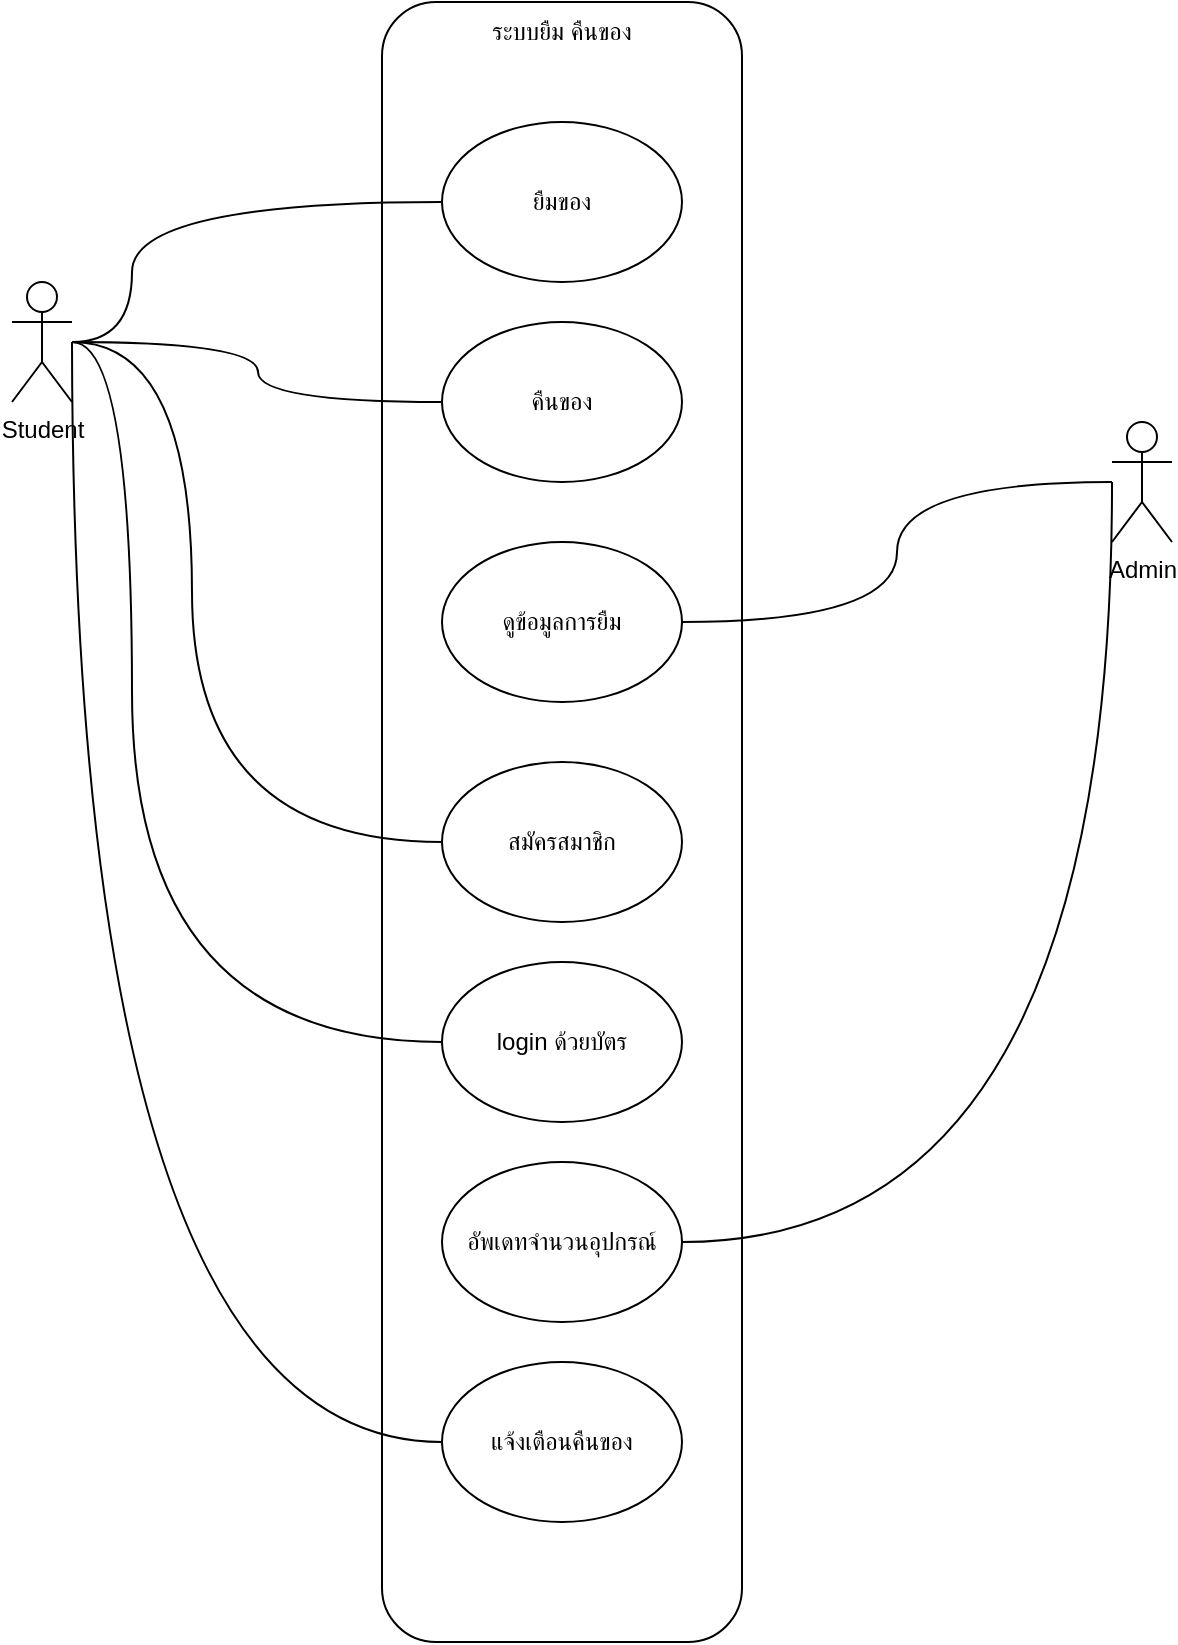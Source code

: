 <mxfile version="20.8.22" type="github" pages="5">
  <diagram id="3VWrhjBb-zltgbo5dNTR" name="Use case">
    <mxGraphModel dx="1004" dy="573" grid="1" gridSize="10" guides="1" tooltips="1" connect="1" arrows="1" fold="1" page="1" pageScale="1" pageWidth="850" pageHeight="1100" math="0" shadow="0">
      <root>
        <mxCell id="0" />
        <mxCell id="1" parent="0" />
        <mxCell id="y4N2cc2ynRdOrsL_dpse-1" value="Student" style="shape=umlActor;verticalLabelPosition=bottom;verticalAlign=top;html=1;outlineConnect=0;" parent="1" vertex="1">
          <mxGeometry x="60" y="220" width="30" height="60" as="geometry" />
        </mxCell>
        <mxCell id="y4N2cc2ynRdOrsL_dpse-5" value="Admin" style="shape=umlActor;verticalLabelPosition=bottom;verticalAlign=top;html=1;outlineConnect=0;" parent="1" vertex="1">
          <mxGeometry x="610" y="290" width="30" height="60" as="geometry" />
        </mxCell>
        <mxCell id="y4N2cc2ynRdOrsL_dpse-6" value="" style="rounded=1;whiteSpace=wrap;html=1;" parent="1" vertex="1">
          <mxGeometry x="245" y="80" width="180" height="820" as="geometry" />
        </mxCell>
        <mxCell id="y4N2cc2ynRdOrsL_dpse-7" value="ระบบยืม คืนของ" style="text;html=1;strokeColor=none;fillColor=none;align=center;verticalAlign=middle;whiteSpace=wrap;rounded=0;" parent="1" vertex="1">
          <mxGeometry x="290" y="80" width="90" height="30" as="geometry" />
        </mxCell>
        <mxCell id="y4N2cc2ynRdOrsL_dpse-8" value="ยืมของ" style="ellipse;whiteSpace=wrap;html=1;" parent="1" vertex="1">
          <mxGeometry x="275" y="140" width="120" height="80" as="geometry" />
        </mxCell>
        <mxCell id="y4N2cc2ynRdOrsL_dpse-22" style="edgeStyle=orthogonalEdgeStyle;curved=1;rounded=0;orthogonalLoop=1;jettySize=auto;html=1;exitX=1;exitY=0.5;exitDx=0;exitDy=0;endArrow=none;endFill=0;" parent="1" source="y4N2cc2ynRdOrsL_dpse-9" target="y4N2cc2ynRdOrsL_dpse-5" edge="1">
          <mxGeometry relative="1" as="geometry" />
        </mxCell>
        <mxCell id="y4N2cc2ynRdOrsL_dpse-9" value="ดูข้อมูลการยืม" style="ellipse;whiteSpace=wrap;html=1;" parent="1" vertex="1">
          <mxGeometry x="275" y="350" width="120" height="80" as="geometry" />
        </mxCell>
        <mxCell id="y4N2cc2ynRdOrsL_dpse-18" style="edgeStyle=orthogonalEdgeStyle;curved=1;rounded=0;orthogonalLoop=1;jettySize=auto;html=1;exitX=0;exitY=0.5;exitDx=0;exitDy=0;endArrow=none;endFill=0;" parent="1" source="y4N2cc2ynRdOrsL_dpse-10" target="y4N2cc2ynRdOrsL_dpse-1" edge="1">
          <mxGeometry relative="1" as="geometry">
            <Array as="points">
              <mxPoint x="183" y="280" />
              <mxPoint x="183" y="250" />
            </Array>
          </mxGeometry>
        </mxCell>
        <mxCell id="y4N2cc2ynRdOrsL_dpse-10" value="คืนของ" style="ellipse;whiteSpace=wrap;html=1;" parent="1" vertex="1">
          <mxGeometry x="275" y="240" width="120" height="80" as="geometry" />
        </mxCell>
        <mxCell id="y4N2cc2ynRdOrsL_dpse-19" style="edgeStyle=orthogonalEdgeStyle;curved=1;rounded=0;orthogonalLoop=1;jettySize=auto;html=1;exitX=0;exitY=0.5;exitDx=0;exitDy=0;endArrow=none;endFill=0;" parent="1" source="y4N2cc2ynRdOrsL_dpse-11" edge="1">
          <mxGeometry relative="1" as="geometry">
            <mxPoint x="90" y="250" as="targetPoint" />
            <Array as="points">
              <mxPoint x="150" y="500" />
              <mxPoint x="150" y="250" />
            </Array>
          </mxGeometry>
        </mxCell>
        <mxCell id="y4N2cc2ynRdOrsL_dpse-11" value="สมัครสมาชิก" style="ellipse;whiteSpace=wrap;html=1;" parent="1" vertex="1">
          <mxGeometry x="275" y="460" width="120" height="80" as="geometry" />
        </mxCell>
        <mxCell id="y4N2cc2ynRdOrsL_dpse-20" style="edgeStyle=orthogonalEdgeStyle;curved=1;rounded=0;orthogonalLoop=1;jettySize=auto;html=1;exitX=0;exitY=0.5;exitDx=0;exitDy=0;endArrow=none;endFill=0;" parent="1" source="y4N2cc2ynRdOrsL_dpse-12" edge="1">
          <mxGeometry relative="1" as="geometry">
            <mxPoint x="90" y="250" as="targetPoint" />
            <Array as="points">
              <mxPoint x="120" y="600" />
              <mxPoint x="120" y="250" />
            </Array>
          </mxGeometry>
        </mxCell>
        <mxCell id="y4N2cc2ynRdOrsL_dpse-12" value="login ด้วยบัตร" style="ellipse;whiteSpace=wrap;html=1;" parent="1" vertex="1">
          <mxGeometry x="275" y="560" width="120" height="80" as="geometry" />
        </mxCell>
        <mxCell id="y4N2cc2ynRdOrsL_dpse-17" style="edgeStyle=orthogonalEdgeStyle;rounded=0;orthogonalLoop=1;jettySize=auto;html=1;curved=1;entryX=0;entryY=0.5;entryDx=0;entryDy=0;endArrow=none;endFill=0;" parent="1" source="y4N2cc2ynRdOrsL_dpse-1" target="y4N2cc2ynRdOrsL_dpse-8" edge="1">
          <mxGeometry relative="1" as="geometry">
            <mxPoint x="140" y="140" as="targetPoint" />
            <Array as="points">
              <mxPoint x="120" y="250" />
              <mxPoint x="120" y="180" />
            </Array>
          </mxGeometry>
        </mxCell>
        <mxCell id="y4N2cc2ynRdOrsL_dpse-24" style="edgeStyle=orthogonalEdgeStyle;curved=1;rounded=0;orthogonalLoop=1;jettySize=auto;html=1;exitX=1;exitY=0.5;exitDx=0;exitDy=0;endArrow=none;endFill=0;" parent="1" source="y4N2cc2ynRdOrsL_dpse-23" edge="1">
          <mxGeometry relative="1" as="geometry">
            <mxPoint x="610" y="320" as="targetPoint" />
          </mxGeometry>
        </mxCell>
        <mxCell id="y4N2cc2ynRdOrsL_dpse-23" value="อัพเดทจำนวนอุปกรณ์" style="ellipse;whiteSpace=wrap;html=1;" parent="1" vertex="1">
          <mxGeometry x="275" y="660" width="120" height="80" as="geometry" />
        </mxCell>
        <mxCell id="gc3N991Mp5eu1_evCTUe-2" style="rounded=0;orthogonalLoop=1;jettySize=auto;html=1;exitX=0;exitY=0.5;exitDx=0;exitDy=0;endArrow=none;endFill=0;startArrow=none;startFill=0;edgeStyle=orthogonalEdgeStyle;curved=1;" parent="1" source="gc3N991Mp5eu1_evCTUe-1" edge="1">
          <mxGeometry relative="1" as="geometry">
            <mxPoint x="90" y="250" as="targetPoint" />
          </mxGeometry>
        </mxCell>
        <mxCell id="gc3N991Mp5eu1_evCTUe-1" value="แจ้งเตือนคืนของ" style="ellipse;whiteSpace=wrap;html=1;" parent="1" vertex="1">
          <mxGeometry x="275" y="760" width="120" height="80" as="geometry" />
        </mxCell>
      </root>
    </mxGraphModel>
  </diagram>
  <diagram id="u4rTvfeDlOmpdTKJ3xF_" name="Class">
    <mxGraphModel dx="1105" dy="607" grid="1" gridSize="10" guides="1" tooltips="1" connect="1" arrows="1" fold="1" page="1" pageScale="1" pageWidth="850" pageHeight="1100" math="0" shadow="0">
      <root>
        <mxCell id="0" />
        <mxCell id="1" parent="0" />
        <mxCell id="IpOdExnLuLsjWHMrrgm5-1" value="LINE" style="swimlane;fontStyle=2;align=center;verticalAlign=top;childLayout=stackLayout;horizontal=1;startSize=26;horizontalStack=0;resizeParent=1;resizeLast=0;collapsible=1;marginBottom=0;rounded=0;shadow=0;strokeWidth=1;" parent="1" vertex="1">
          <mxGeometry x="40" y="30" width="170" height="190" as="geometry">
            <mxRectangle x="220" y="120" width="160" height="26" as="alternateBounds" />
          </mxGeometry>
        </mxCell>
        <mxCell id="IpOdExnLuLsjWHMrrgm5-3" value="ไลน์ไอดี : string" style="text;align=left;verticalAlign=top;spacingLeft=4;spacingRight=4;overflow=hidden;rotatable=0;points=[[0,0.5],[1,0.5]];portConstraint=eastwest;rounded=0;shadow=0;html=0;" parent="IpOdExnLuLsjWHMrrgm5-1" vertex="1">
          <mxGeometry y="26" width="170" height="26" as="geometry" />
        </mxCell>
        <mxCell id="IpOdExnLuLsjWHMrrgm5-2" value="ชื่อ-นามสกุล : string" style="text;align=left;verticalAlign=top;spacingLeft=4;spacingRight=4;overflow=hidden;rotatable=0;points=[[0,0.5],[1,0.5]];portConstraint=eastwest;" parent="IpOdExnLuLsjWHMrrgm5-1" vertex="1">
          <mxGeometry y="52" width="170" height="26" as="geometry" />
        </mxCell>
        <mxCell id="IpOdExnLuLsjWHMrrgm5-4" value="รหัสประจำตัวนักศึกษา : int" style="text;align=left;verticalAlign=top;spacingLeft=4;spacingRight=4;overflow=hidden;rotatable=0;points=[[0,0.5],[1,0.5]];portConstraint=eastwest;rounded=0;shadow=0;html=0;" parent="IpOdExnLuLsjWHMrrgm5-1" vertex="1">
          <mxGeometry y="78" width="170" height="26" as="geometry" />
        </mxCell>
        <mxCell id="FzFbDi6EWaJ1E4zKf64Q-23" value="สถานะการยืม-คืน : string" style="text;align=left;verticalAlign=top;spacingLeft=4;spacingRight=4;overflow=hidden;rotatable=0;points=[[0,0.5],[1,0.5]];portConstraint=eastwest;rounded=0;shadow=0;html=0;" parent="IpOdExnLuLsjWHMrrgm5-1" vertex="1">
          <mxGeometry y="104" width="170" height="26" as="geometry" />
        </mxCell>
        <mxCell id="IpOdExnLuLsjWHMrrgm5-5" value="" style="line;html=1;strokeWidth=1;align=left;verticalAlign=middle;spacingTop=-1;spacingLeft=3;spacingRight=3;rotatable=0;labelPosition=right;points=[];portConstraint=eastwest;" parent="IpOdExnLuLsjWHMrrgm5-1" vertex="1">
          <mxGeometry y="130" width="170" height="8" as="geometry" />
        </mxCell>
        <mxCell id="IpOdExnLuLsjWHMrrgm5-6" value="ระบบยืม-คืนอุปกรณ์ใน Shop" style="text;align=left;verticalAlign=top;spacingLeft=4;spacingRight=4;overflow=hidden;rotatable=0;points=[[0,0.5],[1,0.5]];portConstraint=eastwest;" parent="IpOdExnLuLsjWHMrrgm5-1" vertex="1">
          <mxGeometry y="138" width="170" height="26" as="geometry" />
        </mxCell>
        <mxCell id="FzFbDi6EWaJ1E4zKf64Q-29" value="ส่งข้อความเตือนการคืนผ่านระบบ" style="text;align=left;verticalAlign=top;spacingLeft=4;spacingRight=4;overflow=hidden;rotatable=0;points=[[0,0.5],[1,0.5]];portConstraint=eastwest;" parent="IpOdExnLuLsjWHMrrgm5-1" vertex="1">
          <mxGeometry y="164" width="170" height="26" as="geometry" />
        </mxCell>
        <mxCell id="IksQ-MjxEHPFQu97Wr9I-13" style="edgeStyle=orthogonalEdgeStyle;rounded=0;orthogonalLoop=1;jettySize=auto;html=1;entryX=0.5;entryY=0;entryDx=0;entryDy=0;" edge="1" parent="1" source="IpOdExnLuLsjWHMrrgm5-7" target="IksQ-MjxEHPFQu97Wr9I-5">
          <mxGeometry relative="1" as="geometry" />
        </mxCell>
        <mxCell id="IpOdExnLuLsjWHMrrgm5-7" value="นักศึกษา" style="swimlane;fontStyle=0;align=center;verticalAlign=top;childLayout=stackLayout;horizontal=1;startSize=26;horizontalStack=0;resizeParent=1;resizeLast=0;collapsible=1;marginBottom=0;rounded=0;shadow=0;strokeWidth=1;" parent="1" vertex="1">
          <mxGeometry x="310" y="42" width="160" height="164" as="geometry">
            <mxRectangle x="130" y="380" width="160" height="26" as="alternateBounds" />
          </mxGeometry>
        </mxCell>
        <mxCell id="IpOdExnLuLsjWHMrrgm5-8" value="รหัสนักศึกษา : int" style="text;align=left;verticalAlign=top;spacingLeft=4;spacingRight=4;overflow=hidden;rotatable=0;points=[[0,0.5],[1,0.5]];portConstraint=eastwest;" parent="IpOdExnLuLsjWHMrrgm5-7" vertex="1">
          <mxGeometry y="26" width="160" height="26" as="geometry" />
        </mxCell>
        <mxCell id="FzFbDi6EWaJ1E4zKf64Q-24" value="ชื่อ-นามสกุล : string" style="text;align=left;verticalAlign=top;spacingLeft=4;spacingRight=4;overflow=hidden;rotatable=0;points=[[0,0.5],[1,0.5]];portConstraint=eastwest;" parent="IpOdExnLuLsjWHMrrgm5-7" vertex="1">
          <mxGeometry y="52" width="160" height="26" as="geometry" />
        </mxCell>
        <mxCell id="IpOdExnLuLsjWHMrrgm5-9" value="ข้อมูลการติดต่อ : string" style="text;align=left;verticalAlign=top;spacingLeft=4;spacingRight=4;overflow=hidden;rotatable=0;points=[[0,0.5],[1,0.5]];portConstraint=eastwest;rounded=0;shadow=0;html=0;" parent="IpOdExnLuLsjWHMrrgm5-7" vertex="1">
          <mxGeometry y="78" width="160" height="26" as="geometry" />
        </mxCell>
        <mxCell id="IpOdExnLuLsjWHMrrgm5-10" value="" style="line;html=1;strokeWidth=1;align=left;verticalAlign=middle;spacingTop=-1;spacingLeft=3;spacingRight=3;rotatable=0;labelPosition=right;points=[];portConstraint=eastwest;" parent="IpOdExnLuLsjWHMrrgm5-7" vertex="1">
          <mxGeometry y="104" width="160" height="8" as="geometry" />
        </mxCell>
        <mxCell id="IpOdExnLuLsjWHMrrgm5-11" value="ให้สิทธิ์" style="text;align=left;verticalAlign=top;spacingLeft=4;spacingRight=4;overflow=hidden;rotatable=0;points=[[0,0.5],[1,0.5]];portConstraint=eastwest;fontStyle=4" parent="IpOdExnLuLsjWHMrrgm5-7" vertex="1">
          <mxGeometry y="112" width="160" height="26" as="geometry" />
        </mxCell>
        <mxCell id="IpOdExnLuLsjWHMrrgm5-12" value="ยืม - คืน อุปกรณ์ในสโตร์" style="text;align=left;verticalAlign=top;spacingLeft=4;spacingRight=4;overflow=hidden;rotatable=0;points=[[0,0.5],[1,0.5]];portConstraint=eastwest;" parent="IpOdExnLuLsjWHMrrgm5-7" vertex="1">
          <mxGeometry y="138" width="160" height="26" as="geometry" />
        </mxCell>
        <mxCell id="IksQ-MjxEHPFQu97Wr9I-21" style="edgeStyle=orthogonalEdgeStyle;rounded=0;orthogonalLoop=1;jettySize=auto;html=1;entryX=0.506;entryY=0.977;entryDx=0;entryDy=0;entryPerimeter=0;startArrow=none;startFill=0;endArrow=classic;endFill=1;" edge="1" parent="1" source="IpOdExnLuLsjWHMrrgm5-14" target="FzFbDi6EWaJ1E4zKf64Q-37">
          <mxGeometry relative="1" as="geometry" />
        </mxCell>
        <mxCell id="IpOdExnLuLsjWHMrrgm5-14" value="เจ้าหน้าที่" style="swimlane;fontStyle=0;align=center;verticalAlign=top;childLayout=stackLayout;horizontal=1;startSize=26;horizontalStack=0;resizeParent=1;resizeLast=0;collapsible=1;marginBottom=0;rounded=0;shadow=0;strokeWidth=1;" parent="1" vertex="1">
          <mxGeometry x="820" y="482" width="170" height="140" as="geometry">
            <mxRectangle x="340" y="380" width="170" height="26" as="alternateBounds" />
          </mxGeometry>
        </mxCell>
        <mxCell id="IpOdExnLuLsjWHMrrgm5-15" value="Admin User : string" style="text;align=left;verticalAlign=top;spacingLeft=4;spacingRight=4;overflow=hidden;rotatable=0;points=[[0,0.5],[1,0.5]];portConstraint=eastwest;" parent="IpOdExnLuLsjWHMrrgm5-14" vertex="1">
          <mxGeometry y="26" width="170" height="26" as="geometry" />
        </mxCell>
        <mxCell id="FzFbDi6EWaJ1E4zKf64Q-27" value="Admin Password : string" style="text;align=left;verticalAlign=top;spacingLeft=4;spacingRight=4;overflow=hidden;rotatable=0;points=[[0,0.5],[1,0.5]];portConstraint=eastwest;" parent="IpOdExnLuLsjWHMrrgm5-14" vertex="1">
          <mxGeometry y="52" width="170" height="26" as="geometry" />
        </mxCell>
        <mxCell id="IpOdExnLuLsjWHMrrgm5-16" value="" style="line;html=1;strokeWidth=1;align=left;verticalAlign=middle;spacingTop=-1;spacingLeft=3;spacingRight=3;rotatable=0;labelPosition=right;points=[];portConstraint=eastwest;" parent="IpOdExnLuLsjWHMrrgm5-14" vertex="1">
          <mxGeometry y="78" width="170" height="8" as="geometry" />
        </mxCell>
        <mxCell id="FzFbDi6EWaJ1E4zKf64Q-28" value="ตรวจสอบการยืม-คืน" style="text;align=left;verticalAlign=top;spacingLeft=4;spacingRight=4;overflow=hidden;rotatable=0;points=[[0,0.5],[1,0.5]];portConstraint=eastwest;" parent="IpOdExnLuLsjWHMrrgm5-14" vertex="1">
          <mxGeometry y="86" width="170" height="26" as="geometry" />
        </mxCell>
        <mxCell id="FzFbDi6EWaJ1E4zKf64Q-26" value="Update จำนวนอุปกรณ์ในสโตร์" style="text;align=left;verticalAlign=top;spacingLeft=4;spacingRight=4;overflow=hidden;rotatable=0;points=[[0,0.5],[1,0.5]];portConstraint=eastwest;" parent="IpOdExnLuLsjWHMrrgm5-14" vertex="1">
          <mxGeometry y="112" width="170" height="26" as="geometry" />
        </mxCell>
        <mxCell id="IksQ-MjxEHPFQu97Wr9I-17" style="edgeStyle=orthogonalEdgeStyle;rounded=0;orthogonalLoop=1;jettySize=auto;html=1;startArrow=classic;startFill=1;endArrow=none;endFill=0;entryX=1;entryY=0.5;entryDx=0;entryDy=0;" edge="1" parent="1" source="IpOdExnLuLsjWHMrrgm5-18" target="FzFbDi6EWaJ1E4zKf64Q-32">
          <mxGeometry relative="1" as="geometry">
            <mxPoint x="760" y="162" as="targetPoint" />
            <Array as="points">
              <mxPoint x="770" y="312" />
              <mxPoint x="770" y="133" />
            </Array>
          </mxGeometry>
        </mxCell>
        <mxCell id="IpOdExnLuLsjWHMrrgm5-18" value="สโตร์อุปกรณ์" style="swimlane;fontStyle=0;align=center;verticalAlign=top;childLayout=stackLayout;horizontal=1;startSize=26;horizontalStack=0;resizeParent=1;resizeLast=0;collapsible=1;marginBottom=0;rounded=0;shadow=0;strokeWidth=1;" parent="1" vertex="1">
          <mxGeometry x="820" y="242" width="170" height="164" as="geometry">
            <mxRectangle x="550" y="140" width="160" height="26" as="alternateBounds" />
          </mxGeometry>
        </mxCell>
        <mxCell id="IpOdExnLuLsjWHMrrgm5-19" value="รหัสอุปกรณ์ : int" style="text;align=left;verticalAlign=top;spacingLeft=4;spacingRight=4;overflow=hidden;rotatable=0;points=[[0,0.5],[1,0.5]];portConstraint=eastwest;" parent="IpOdExnLuLsjWHMrrgm5-18" vertex="1">
          <mxGeometry y="26" width="170" height="26" as="geometry" />
        </mxCell>
        <mxCell id="FzFbDi6EWaJ1E4zKf64Q-38" value="รายละเอียดอุปกรณ์ : string" style="text;align=left;verticalAlign=top;spacingLeft=4;spacingRight=4;overflow=hidden;rotatable=0;points=[[0,0.5],[1,0.5]];portConstraint=eastwest;" parent="IpOdExnLuLsjWHMrrgm5-18" vertex="1">
          <mxGeometry y="52" width="170" height="26" as="geometry" />
        </mxCell>
        <mxCell id="IpOdExnLuLsjWHMrrgm5-20" value="จำนวนอุปกรณ์ : int" style="text;align=left;verticalAlign=top;spacingLeft=4;spacingRight=4;overflow=hidden;rotatable=0;points=[[0,0.5],[1,0.5]];portConstraint=eastwest;rounded=0;shadow=0;html=0;" parent="IpOdExnLuLsjWHMrrgm5-18" vertex="1">
          <mxGeometry y="78" width="170" height="26" as="geometry" />
        </mxCell>
        <mxCell id="FzFbDi6EWaJ1E4zKf64Q-39" value="วัน เวลาที่ยืม-คืนอุปกรณ์ : string" style="text;align=left;verticalAlign=top;spacingLeft=4;spacingRight=4;overflow=hidden;rotatable=0;points=[[0,0.5],[1,0.5]];portConstraint=eastwest;rounded=0;shadow=0;html=0;" parent="IpOdExnLuLsjWHMrrgm5-18" vertex="1">
          <mxGeometry y="104" width="170" height="26" as="geometry" />
        </mxCell>
        <mxCell id="IpOdExnLuLsjWHMrrgm5-24" value="" style="line;html=1;strokeWidth=1;align=left;verticalAlign=middle;spacingTop=-1;spacingLeft=3;spacingRight=3;rotatable=0;labelPosition=right;points=[];portConstraint=eastwest;" parent="IpOdExnLuLsjWHMrrgm5-18" vertex="1">
          <mxGeometry y="130" width="170" height="8" as="geometry" />
        </mxCell>
        <mxCell id="FzFbDi6EWaJ1E4zKf64Q-37" value="บันทึกจำนวนอุปกรณ์ในสโตร์" style="text;align=left;verticalAlign=top;spacingLeft=4;spacingRight=4;overflow=hidden;rotatable=0;points=[[0,0.5],[1,0.5]];portConstraint=eastwest;" parent="IpOdExnLuLsjWHMrrgm5-18" vertex="1">
          <mxGeometry y="138" width="170" height="26" as="geometry" />
        </mxCell>
        <mxCell id="FzFbDi6EWaJ1E4zKf64Q-10" value="การยืม" style="swimlane;fontStyle=0;align=center;verticalAlign=top;childLayout=stackLayout;horizontal=1;startSize=26;horizontalStack=0;resizeParent=1;resizeLast=0;collapsible=1;marginBottom=0;rounded=0;shadow=0;strokeWidth=1;" parent="1" vertex="1">
          <mxGeometry x="550" y="42" width="170" height="170" as="geometry">
            <mxRectangle x="130" y="380" width="160" height="26" as="alternateBounds" />
          </mxGeometry>
        </mxCell>
        <mxCell id="FzFbDi6EWaJ1E4zKf64Q-11" value="รหัสนักศึกษา : int" style="text;align=left;verticalAlign=top;spacingLeft=4;spacingRight=4;overflow=hidden;rotatable=0;points=[[0,0.5],[1,0.5]];portConstraint=eastwest;" parent="FzFbDi6EWaJ1E4zKf64Q-10" vertex="1">
          <mxGeometry y="26" width="170" height="26" as="geometry" />
        </mxCell>
        <mxCell id="FzFbDi6EWaJ1E4zKf64Q-12" value="รหัสอุปกรณ์ที่ยืม : int" style="text;align=left;verticalAlign=top;spacingLeft=4;spacingRight=4;overflow=hidden;rotatable=0;points=[[0,0.5],[1,0.5]];portConstraint=eastwest;rounded=0;shadow=0;html=0;" parent="FzFbDi6EWaJ1E4zKf64Q-10" vertex="1">
          <mxGeometry y="52" width="170" height="26" as="geometry" />
        </mxCell>
        <mxCell id="IksQ-MjxEHPFQu97Wr9I-14" style="edgeStyle=orthogonalEdgeStyle;rounded=0;orthogonalLoop=1;jettySize=auto;html=1;endArrow=none;endFill=0;startArrow=classic;startFill=1;" edge="1" parent="FzFbDi6EWaJ1E4zKf64Q-10" source="FzFbDi6EWaJ1E4zKf64Q-32">
          <mxGeometry relative="1" as="geometry">
            <mxPoint x="-38" y="284" as="targetPoint" />
          </mxGeometry>
        </mxCell>
        <mxCell id="FzFbDi6EWaJ1E4zKf64Q-32" value="จำนวนอุปกรณ์ที่ยืม : int" style="text;align=left;verticalAlign=top;spacingLeft=4;spacingRight=4;overflow=hidden;rotatable=0;points=[[0,0.5],[1,0.5]];portConstraint=eastwest;rounded=0;shadow=0;html=0;" parent="FzFbDi6EWaJ1E4zKf64Q-10" vertex="1">
          <mxGeometry y="78" width="170" height="26" as="geometry" />
        </mxCell>
        <mxCell id="FzFbDi6EWaJ1E4zKf64Q-31" value="วัน เวลาที่ยืมอุปกรณ์ : string" style="text;align=left;verticalAlign=top;spacingLeft=4;spacingRight=4;overflow=hidden;rotatable=0;points=[[0,0.5],[1,0.5]];portConstraint=eastwest;rounded=0;shadow=0;html=0;" parent="FzFbDi6EWaJ1E4zKf64Q-10" vertex="1">
          <mxGeometry y="104" width="170" height="26" as="geometry" />
        </mxCell>
        <mxCell id="FzFbDi6EWaJ1E4zKf64Q-13" value="" style="line;html=1;strokeWidth=1;align=left;verticalAlign=middle;spacingTop=-1;spacingLeft=3;spacingRight=3;rotatable=0;labelPosition=right;points=[];portConstraint=eastwest;" parent="FzFbDi6EWaJ1E4zKf64Q-10" vertex="1">
          <mxGeometry y="130" width="170" height="8" as="geometry" />
        </mxCell>
        <mxCell id="FzFbDi6EWaJ1E4zKf64Q-15" value="Update จำนวนอุปกรณ์ในสโตร์" style="text;align=left;verticalAlign=top;spacingLeft=4;spacingRight=4;overflow=hidden;rotatable=0;points=[[0,0.5],[1,0.5]];portConstraint=eastwest;" parent="FzFbDi6EWaJ1E4zKf64Q-10" vertex="1">
          <mxGeometry y="138" width="170" height="32" as="geometry" />
        </mxCell>
        <mxCell id="FzFbDi6EWaJ1E4zKf64Q-16" value="การคืน" style="swimlane;fontStyle=0;align=center;verticalAlign=top;childLayout=stackLayout;horizontal=1;startSize=26;horizontalStack=0;resizeParent=1;resizeLast=0;collapsible=1;marginBottom=0;rounded=0;shadow=0;strokeWidth=1;" parent="1" vertex="1">
          <mxGeometry x="550" y="272" width="170" height="170" as="geometry">
            <mxRectangle x="130" y="380" width="160" height="26" as="alternateBounds" />
          </mxGeometry>
        </mxCell>
        <mxCell id="FzFbDi6EWaJ1E4zKf64Q-17" value="รหัสนักศึกษา : int" style="text;align=left;verticalAlign=top;spacingLeft=4;spacingRight=4;overflow=hidden;rotatable=0;points=[[0,0.5],[1,0.5]];portConstraint=eastwest;" parent="FzFbDi6EWaJ1E4zKf64Q-16" vertex="1">
          <mxGeometry y="26" width="170" height="26" as="geometry" />
        </mxCell>
        <mxCell id="FzFbDi6EWaJ1E4zKf64Q-33" value="รหัสอุปกรณ์ที่คืน : int" style="text;align=left;verticalAlign=top;spacingLeft=4;spacingRight=4;overflow=hidden;rotatable=0;points=[[0,0.5],[1,0.5]];portConstraint=eastwest;rounded=0;shadow=0;html=0;" parent="FzFbDi6EWaJ1E4zKf64Q-16" vertex="1">
          <mxGeometry y="52" width="170" height="26" as="geometry" />
        </mxCell>
        <mxCell id="IksQ-MjxEHPFQu97Wr9I-18" style="edgeStyle=orthogonalEdgeStyle;rounded=0;orthogonalLoop=1;jettySize=auto;html=1;startArrow=none;startFill=0;endArrow=none;endFill=0;" edge="1" parent="FzFbDi6EWaJ1E4zKf64Q-16" source="FzFbDi6EWaJ1E4zKf64Q-34">
          <mxGeometry relative="1" as="geometry">
            <mxPoint x="220" y="40" as="targetPoint" />
          </mxGeometry>
        </mxCell>
        <mxCell id="FzFbDi6EWaJ1E4zKf64Q-34" value="จำนวนอุปกรณ์ที่คืน : int" style="text;align=left;verticalAlign=top;spacingLeft=4;spacingRight=4;overflow=hidden;rotatable=0;points=[[0,0.5],[1,0.5]];portConstraint=eastwest;rounded=0;shadow=0;html=0;" parent="FzFbDi6EWaJ1E4zKf64Q-16" vertex="1">
          <mxGeometry y="78" width="170" height="26" as="geometry" />
        </mxCell>
        <mxCell id="FzFbDi6EWaJ1E4zKf64Q-35" value="วัน เวลาที่คืนอุปกรณ์ : string" style="text;align=left;verticalAlign=top;spacingLeft=4;spacingRight=4;overflow=hidden;rotatable=0;points=[[0,0.5],[1,0.5]];portConstraint=eastwest;rounded=0;shadow=0;html=0;" parent="FzFbDi6EWaJ1E4zKf64Q-16" vertex="1">
          <mxGeometry y="104" width="170" height="26" as="geometry" />
        </mxCell>
        <mxCell id="FzFbDi6EWaJ1E4zKf64Q-19" value="" style="line;html=1;strokeWidth=1;align=left;verticalAlign=middle;spacingTop=-1;spacingLeft=3;spacingRight=3;rotatable=0;labelPosition=right;points=[];portConstraint=eastwest;" parent="FzFbDi6EWaJ1E4zKf64Q-16" vertex="1">
          <mxGeometry y="130" width="170" height="8" as="geometry" />
        </mxCell>
        <mxCell id="FzFbDi6EWaJ1E4zKf64Q-36" value="Update จำนวนอุปกรณ์ในสโตร์" style="text;align=left;verticalAlign=top;spacingLeft=4;spacingRight=4;overflow=hidden;rotatable=0;points=[[0,0.5],[1,0.5]];portConstraint=eastwest;" parent="FzFbDi6EWaJ1E4zKf64Q-16" vertex="1">
          <mxGeometry y="138" width="170" height="26" as="geometry" />
        </mxCell>
        <mxCell id="IksQ-MjxEHPFQu97Wr9I-5" value="QR code ยืม/คืน" style="swimlane;fontStyle=0;align=center;verticalAlign=top;childLayout=stackLayout;horizontal=1;startSize=26;horizontalStack=0;resizeParent=1;resizeLast=0;collapsible=1;marginBottom=0;rounded=0;shadow=0;strokeWidth=1;" vertex="1" parent="1">
          <mxGeometry x="305" y="262" width="170" height="100" as="geometry">
            <mxRectangle x="550" y="140" width="160" height="26" as="alternateBounds" />
          </mxGeometry>
        </mxCell>
        <mxCell id="IksQ-MjxEHPFQu97Wr9I-12" value="ลิงค์ : string" style="text;html=1;strokeColor=none;fillColor=none;align=center;verticalAlign=middle;whiteSpace=wrap;rounded=0;" vertex="1" parent="IksQ-MjxEHPFQu97Wr9I-5">
          <mxGeometry y="26" width="170" height="30" as="geometry" />
        </mxCell>
        <mxCell id="IksQ-MjxEHPFQu97Wr9I-10" value="" style="line;html=1;strokeWidth=1;align=left;verticalAlign=middle;spacingTop=-1;spacingLeft=3;spacingRight=3;rotatable=0;labelPosition=right;points=[];portConstraint=eastwest;" vertex="1" parent="IksQ-MjxEHPFQu97Wr9I-5">
          <mxGeometry y="56" width="170" height="8" as="geometry" />
        </mxCell>
        <mxCell id="IksQ-MjxEHPFQu97Wr9I-11" value="ลิงค์เข้าสู่หน้ายืมคืนอุปกรณ์" style="text;align=left;verticalAlign=top;spacingLeft=4;spacingRight=4;overflow=hidden;rotatable=0;points=[[0,0.5],[1,0.5]];portConstraint=eastwest;" vertex="1" parent="IksQ-MjxEHPFQu97Wr9I-5">
          <mxGeometry y="64" width="170" height="26" as="geometry" />
        </mxCell>
        <mxCell id="FzFbDi6EWaJ1E4zKf64Q-46" style="edgeStyle=orthogonalEdgeStyle;rounded=0;jumpStyle=none;orthogonalLoop=1;jettySize=auto;html=1;startArrow=classic;startFill=1;endArrow=none;endFill=0;entryX=1.016;entryY=-0.077;entryDx=0;entryDy=0;entryPerimeter=0;" parent="1" source="FzFbDi6EWaJ1E4zKf64Q-34" edge="1" target="IksQ-MjxEHPFQu97Wr9I-11">
          <mxGeometry relative="1" as="geometry">
            <mxPoint x="500" y="412" as="targetPoint" />
          </mxGeometry>
        </mxCell>
        <mxCell id="IksQ-MjxEHPFQu97Wr9I-20" style="edgeStyle=orthogonalEdgeStyle;rounded=0;orthogonalLoop=1;jettySize=auto;html=1;startArrow=none;startFill=0;endArrow=classic;endFill=1;entryX=-0.011;entryY=0.053;entryDx=0;entryDy=0;entryPerimeter=0;" edge="1" parent="1" source="IpOdExnLuLsjWHMrrgm5-4" target="IpOdExnLuLsjWHMrrgm5-9">
          <mxGeometry relative="1" as="geometry">
            <mxPoint x="300" y="112" as="targetPoint" />
          </mxGeometry>
        </mxCell>
        <mxCell id="IksQ-MjxEHPFQu97Wr9I-26" style="edgeStyle=orthogonalEdgeStyle;rounded=0;orthogonalLoop=1;jettySize=auto;html=1;startArrow=none;startFill=0;endArrow=classic;endFill=1;" edge="1" parent="1" source="IksQ-MjxEHPFQu97Wr9I-22">
          <mxGeometry relative="1" as="geometry">
            <mxPoint x="125" y="218" as="targetPoint" />
          </mxGeometry>
        </mxCell>
        <mxCell id="IksQ-MjxEHPFQu97Wr9I-22" value="QR code Line" style="swimlane;fontStyle=0;align=center;verticalAlign=top;childLayout=stackLayout;horizontal=1;startSize=26;horizontalStack=0;resizeParent=1;resizeLast=0;collapsible=1;marginBottom=0;rounded=0;shadow=0;strokeWidth=1;" vertex="1" parent="1">
          <mxGeometry x="40" y="282" width="170" height="100" as="geometry">
            <mxRectangle x="550" y="140" width="160" height="26" as="alternateBounds" />
          </mxGeometry>
        </mxCell>
        <mxCell id="IksQ-MjxEHPFQu97Wr9I-23" value="ลิงค์ : string" style="text;html=1;strokeColor=none;fillColor=none;align=center;verticalAlign=middle;whiteSpace=wrap;rounded=0;" vertex="1" parent="IksQ-MjxEHPFQu97Wr9I-22">
          <mxGeometry y="26" width="170" height="30" as="geometry" />
        </mxCell>
        <mxCell id="IksQ-MjxEHPFQu97Wr9I-24" value="" style="line;html=1;strokeWidth=1;align=left;verticalAlign=middle;spacingTop=-1;spacingLeft=3;spacingRight=3;rotatable=0;labelPosition=right;points=[];portConstraint=eastwest;" vertex="1" parent="IksQ-MjxEHPFQu97Wr9I-22">
          <mxGeometry y="56" width="170" height="8" as="geometry" />
        </mxCell>
        <mxCell id="IksQ-MjxEHPFQu97Wr9I-25" value="ลิงค์ add Line OA" style="text;align=left;verticalAlign=top;spacingLeft=4;spacingRight=4;overflow=hidden;rotatable=0;points=[[0,0.5],[1,0.5]];portConstraint=eastwest;" vertex="1" parent="IksQ-MjxEHPFQu97Wr9I-22">
          <mxGeometry y="64" width="170" height="26" as="geometry" />
        </mxCell>
      </root>
    </mxGraphModel>
  </diagram>
  <diagram id="EidmPC0uFP7_u0bzcDjT" name="Sequence">
    <mxGraphModel dx="1004" dy="573" grid="1" gridSize="10" guides="1" tooltips="1" connect="1" arrows="1" fold="1" page="1" pageScale="1" pageWidth="850" pageHeight="1100" math="0" shadow="0">
      <root>
        <mxCell id="0" />
        <mxCell id="1" parent="0" />
        <mxCell id="qNVeNEgQSf5O8aHXfbmu-1" value="QR Code ไลน์" style="shape=umlLifeline;perimeter=lifelinePerimeter;whiteSpace=wrap;html=1;container=1;collapsible=0;recursiveResize=0;outlineConnect=0;rounded=1;shadow=0;comic=0;labelBackgroundColor=none;strokeWidth=1;fontFamily=Verdana;fontSize=12;align=center;" parent="1" vertex="1">
          <mxGeometry x="180" y="80" width="100" height="680" as="geometry" />
        </mxCell>
        <mxCell id="qNVeNEgQSf5O8aHXfbmu-25" value="เพิ่มเพื่อนในไลน์" style="html=1;verticalAlign=bottom;endArrow=block;labelBackgroundColor=none;fontFamily=Verdana;fontSize=12;edgeStyle=elbowEdgeStyle;elbow=vertical;" parent="qNVeNEgQSf5O8aHXfbmu-1" target="klU3hIJpuq0NnCQ6F0qY-1" edge="1">
          <mxGeometry x="-0.028" relative="1" as="geometry">
            <mxPoint x="50" y="120.455" as="sourcePoint" />
            <mxPoint x="200" y="120.0" as="targetPoint" />
            <Array as="points">
              <mxPoint x="-60" y="120" />
            </Array>
            <mxPoint as="offset" />
          </mxGeometry>
        </mxCell>
        <mxCell id="99qToqwH9r9HCwicPGfl-4" value="" style="html=1;points=[];perimeter=orthogonalPerimeter;outlineConnect=0;targetShapes=umlLifeline;portConstraint=eastwest;newEdgeStyle={&quot;edgeStyle&quot;:&quot;elbowEdgeStyle&quot;,&quot;elbow&quot;:&quot;vertical&quot;,&quot;curved&quot;:0,&quot;rounded&quot;:0};" parent="qNVeNEgQSf5O8aHXfbmu-1" vertex="1">
          <mxGeometry x="45" y="90" width="10" height="150" as="geometry" />
        </mxCell>
        <mxCell id="qNVeNEgQSf5O8aHXfbmu-3" value="QR Code อุปกรณ์" style="shape=umlLifeline;perimeter=lifelinePerimeter;whiteSpace=wrap;html=1;container=1;collapsible=0;recursiveResize=0;outlineConnect=0;rounded=1;shadow=0;comic=0;labelBackgroundColor=none;strokeWidth=1;fontFamily=Verdana;fontSize=12;align=center;" parent="1" vertex="1">
          <mxGeometry x="460" y="80" width="110" height="680" as="geometry" />
        </mxCell>
        <mxCell id="99qToqwH9r9HCwicPGfl-7" value="" style="html=1;points=[];perimeter=orthogonalPerimeter;outlineConnect=0;targetShapes=umlLifeline;portConstraint=eastwest;newEdgeStyle={&quot;edgeStyle&quot;:&quot;elbowEdgeStyle&quot;,&quot;elbow&quot;:&quot;vertical&quot;,&quot;curved&quot;:0,&quot;rounded&quot;:0};" parent="qNVeNEgQSf5O8aHXfbmu-3" vertex="1">
          <mxGeometry x="50" y="130" width="10" height="100" as="geometry" />
        </mxCell>
        <mxCell id="99qToqwH9r9HCwicPGfl-9" value="" style="html=1;points=[];perimeter=orthogonalPerimeter;outlineConnect=0;targetShapes=umlLifeline;portConstraint=eastwest;newEdgeStyle={&quot;edgeStyle&quot;:&quot;elbowEdgeStyle&quot;,&quot;elbow&quot;:&quot;vertical&quot;,&quot;curved&quot;:0,&quot;rounded&quot;:0};" parent="qNVeNEgQSf5O8aHXfbmu-3" vertex="1">
          <mxGeometry x="50" y="450" width="10" height="70" as="geometry" />
        </mxCell>
        <mxCell id="qNVeNEgQSf5O8aHXfbmu-5" value="สโตร์อุปกรณ์" style="shape=umlLifeline;perimeter=lifelinePerimeter;whiteSpace=wrap;html=1;container=1;collapsible=0;recursiveResize=0;outlineConnect=0;rounded=1;shadow=0;comic=0;labelBackgroundColor=none;strokeWidth=1;fontFamily=Verdana;fontSize=12;align=center;" parent="1" vertex="1">
          <mxGeometry x="590" y="80" width="100" height="680" as="geometry" />
        </mxCell>
        <mxCell id="klU3hIJpuq0NnCQ6F0qY-19" value="อัปเดตจำนวนอุปกรณ์" style="text;html=1;align=center;verticalAlign=middle;resizable=0;points=[];autosize=1;strokeColor=none;fillColor=none;" parent="qNVeNEgQSf5O8aHXfbmu-5" vertex="1">
          <mxGeometry x="-80" y="479" width="130" height="30" as="geometry" />
        </mxCell>
        <mxCell id="99qToqwH9r9HCwicPGfl-6" value="" style="html=1;points=[];perimeter=orthogonalPerimeter;outlineConnect=0;targetShapes=umlLifeline;portConstraint=eastwest;newEdgeStyle={&quot;edgeStyle&quot;:&quot;elbowEdgeStyle&quot;,&quot;elbow&quot;:&quot;vertical&quot;,&quot;curved&quot;:0,&quot;rounded&quot;:0};" parent="qNVeNEgQSf5O8aHXfbmu-5" vertex="1">
          <mxGeometry x="45" y="160" width="10" height="80" as="geometry" />
        </mxCell>
        <mxCell id="qNVeNEgQSf5O8aHXfbmu-6" value="เจ้าหน้าที่" style="shape=umlLifeline;perimeter=lifelinePerimeter;whiteSpace=wrap;html=1;container=1;collapsible=0;recursiveResize=0;outlineConnect=0;rounded=1;shadow=0;comic=0;labelBackgroundColor=none;strokeWidth=1;fontFamily=Verdana;fontSize=12;align=center;size=30;" parent="1" vertex="1">
          <mxGeometry x="725" y="80" width="100" height="680" as="geometry" />
        </mxCell>
        <mxCell id="qNVeNEgQSf5O8aHXfbmu-9" value="นักศึกษา" style="shape=umlLifeline;perimeter=lifelinePerimeter;whiteSpace=wrap;html=1;container=1;collapsible=0;recursiveResize=0;outlineConnect=0;rounded=1;shadow=0;comic=0;labelBackgroundColor=none;strokeWidth=1;fontFamily=Verdana;fontSize=12;align=center;" parent="1" vertex="1">
          <mxGeometry x="40" y="80" width="110" height="680" as="geometry" />
        </mxCell>
        <mxCell id="qNVeNEgQSf5O8aHXfbmu-24" value="แสกนQR Code" style="html=1;verticalAlign=bottom;endArrow=block;labelBackgroundColor=none;fontFamily=Verdana;fontSize=12;edgeStyle=elbowEdgeStyle;elbow=vertical;" parent="qNVeNEgQSf5O8aHXfbmu-9" source="qNVeNEgQSf5O8aHXfbmu-9" edge="1">
          <mxGeometry relative="1" as="geometry">
            <mxPoint x="60" y="100" as="sourcePoint" />
            <mxPoint x="190" y="100" as="targetPoint" />
            <mxPoint as="offset" />
          </mxGeometry>
        </mxCell>
        <mxCell id="klU3hIJpuq0NnCQ6F0qY-1" value="ไลน์" style="shape=umlLifeline;perimeter=lifelinePerimeter;whiteSpace=wrap;html=1;container=1;collapsible=0;recursiveResize=0;outlineConnect=0;rounded=1;shadow=0;comic=0;labelBackgroundColor=none;strokeWidth=1;fontFamily=Verdana;fontSize=12;align=center;" parent="1" vertex="1">
          <mxGeometry x="320" y="80" width="110" height="680" as="geometry" />
        </mxCell>
        <mxCell id="2jsyJ8hcRhv8ws4spV2l-8" value="ส่งข้อมูล วันและเวลา&lt;br&gt;ในการส่งคืนอุปกรณ์" style="text;html=1;align=center;verticalAlign=middle;resizable=0;points=[];autosize=1;strokeColor=none;fillColor=none;" parent="klU3hIJpuq0NnCQ6F0qY-1" vertex="1">
          <mxGeometry x="-80" y="164" width="130" height="40" as="geometry" />
        </mxCell>
        <mxCell id="99qToqwH9r9HCwicPGfl-5" value="" style="html=1;points=[];perimeter=orthogonalPerimeter;outlineConnect=0;targetShapes=umlLifeline;portConstraint=eastwest;newEdgeStyle={&quot;edgeStyle&quot;:&quot;elbowEdgeStyle&quot;,&quot;elbow&quot;:&quot;vertical&quot;,&quot;curved&quot;:0,&quot;rounded&quot;:0};" parent="klU3hIJpuq0NnCQ6F0qY-1" vertex="1">
          <mxGeometry x="50" y="110" width="10" height="130" as="geometry" />
        </mxCell>
        <mxCell id="qNVeNEgQSf5O8aHXfbmu-12" value="เข้าหน้าแสกน QR code" style="html=1;verticalAlign=bottom;endArrow=block;labelBackgroundColor=none;fontFamily=Verdana;fontSize=12;edgeStyle=elbowEdgeStyle;elbow=vertical;" parent="1" source="klU3hIJpuq0NnCQ6F0qY-1" target="qNVeNEgQSf5O8aHXfbmu-3" edge="1">
          <mxGeometry x="-0.053" relative="1" as="geometry">
            <mxPoint x="380" y="210" as="sourcePoint" />
            <Array as="points">
              <mxPoint x="450" y="220" />
            </Array>
            <mxPoint x="499" y="215" as="targetPoint" />
            <mxPoint as="offset" />
          </mxGeometry>
        </mxCell>
        <mxCell id="klU3hIJpuq0NnCQ6F0qY-2" value="" style="endArrow=none;html=1;rounded=0;startArrow=classic;startFill=1;endFill=0;" parent="1" source="qNVeNEgQSf5O8aHXfbmu-5" target="qNVeNEgQSf5O8aHXfbmu-3" edge="1">
          <mxGeometry width="50" height="50" relative="1" as="geometry">
            <mxPoint x="570" y="290" as="sourcePoint" />
            <mxPoint x="620" y="240" as="targetPoint" />
            <Array as="points">
              <mxPoint x="580" y="250" />
            </Array>
          </mxGeometry>
        </mxCell>
        <mxCell id="klU3hIJpuq0NnCQ6F0qY-3" value="อัพเดทจำนวนอุปกรณ์" style="text;html=1;align=center;verticalAlign=middle;resizable=0;points=[];autosize=1;strokeColor=none;fillColor=none;" parent="1" vertex="1">
          <mxGeometry x="510" y="215" width="130" height="30" as="geometry" />
        </mxCell>
        <mxCell id="klU3hIJpuq0NnCQ6F0qY-5" value="" style="endArrow=classic;html=1;rounded=0;" parent="1" edge="1">
          <mxGeometry width="50" height="50" relative="1" as="geometry">
            <mxPoint x="374.5" y="291" as="sourcePoint" />
            <mxPoint x="94.667" y="291" as="targetPoint" />
            <Array as="points">
              <mxPoint x="200" y="291" />
            </Array>
          </mxGeometry>
        </mxCell>
        <mxCell id="klU3hIJpuq0NnCQ6F0qY-11" value="" style="endArrow=classic;html=1;rounded=0;" parent="1" edge="1">
          <mxGeometry width="50" height="50" relative="1" as="geometry">
            <mxPoint x="374.5" y="451.0" as="sourcePoint" />
            <mxPoint x="94.667" y="451.0" as="targetPoint" />
            <Array as="points">
              <mxPoint x="320" y="451" />
            </Array>
          </mxGeometry>
        </mxCell>
        <mxCell id="klU3hIJpuq0NnCQ6F0qY-13" value="แจ้งเตือนใกล้&lt;br&gt;ครบกำหนดคืนอุปกรณ์" style="text;html=1;align=center;verticalAlign=middle;resizable=0;points=[];autosize=1;strokeColor=none;fillColor=none;" parent="1" vertex="1">
          <mxGeometry x="240" y="398" width="130" height="40" as="geometry" />
        </mxCell>
        <mxCell id="klU3hIJpuq0NnCQ6F0qY-14" value="" style="endArrow=classic;html=1;rounded=0;" parent="1" source="qNVeNEgQSf5O8aHXfbmu-9" target="qNVeNEgQSf5O8aHXfbmu-3" edge="1">
          <mxGeometry width="50" height="50" relative="1" as="geometry">
            <mxPoint x="150" y="590" as="sourcePoint" />
            <mxPoint x="200" y="540" as="targetPoint" />
            <Array as="points">
              <mxPoint x="320" y="540" />
            </Array>
          </mxGeometry>
        </mxCell>
        <mxCell id="klU3hIJpuq0NnCQ6F0qY-15" value="นำอุปกรณ์ไปสแกน QR Code" style="text;html=1;align=center;verticalAlign=middle;resizable=0;points=[];autosize=1;strokeColor=none;fillColor=none;" parent="1" vertex="1">
          <mxGeometry x="90" y="500" width="170" height="30" as="geometry" />
        </mxCell>
        <mxCell id="klU3hIJpuq0NnCQ6F0qY-21" value="" style="endArrow=classic;html=1;rounded=0;" parent="1" target="qNVeNEgQSf5O8aHXfbmu-5" edge="1">
          <mxGeometry width="50" height="50" relative="1" as="geometry">
            <mxPoint x="514.667" y="594" as="sourcePoint" />
            <mxPoint x="634.5" y="594" as="targetPoint" />
            <Array as="points">
              <mxPoint x="610" y="594" />
            </Array>
          </mxGeometry>
        </mxCell>
        <mxCell id="klU3hIJpuq0NnCQ6F0qY-22" value="" style="endArrow=classic;html=1;rounded=0;" parent="1" source="qNVeNEgQSf5O8aHXfbmu-6" target="qNVeNEgQSf5O8aHXfbmu-5" edge="1">
          <mxGeometry width="50" height="50" relative="1" as="geometry">
            <mxPoint x="650" y="770" as="sourcePoint" />
            <mxPoint x="700" y="720" as="targetPoint" />
            <Array as="points">
              <mxPoint x="690" y="710" />
            </Array>
          </mxGeometry>
        </mxCell>
        <mxCell id="klU3hIJpuq0NnCQ6F0qY-23" value="เปลี่ยนจำนวนอุปกรณ์" style="text;html=1;align=center;verticalAlign=middle;resizable=0;points=[];autosize=1;strokeColor=none;fillColor=none;" parent="1" vertex="1">
          <mxGeometry x="645" y="710" width="130" height="30" as="geometry" />
        </mxCell>
        <mxCell id="klU3hIJpuq0NnCQ6F0qY-24" value="[กรณีอุปกรณ์ชำรุด]" style="text;html=1;align=center;verticalAlign=middle;resizable=0;points=[];autosize=1;strokeColor=none;fillColor=none;" parent="1" vertex="1">
          <mxGeometry x="650" y="680" width="120" height="30" as="geometry" />
        </mxCell>
      </root>
    </mxGraphModel>
  </diagram>
  <diagram id="-vgLSRRuo1_jRNdSqRWT" name="Activity">
    <mxGraphModel dx="1050" dy="573" grid="1" gridSize="10" guides="1" tooltips="1" connect="1" arrows="1" fold="1" page="1" pageScale="1" pageWidth="850" pageHeight="1100" math="0" shadow="0">
      <root>
        <mxCell id="0" />
        <mxCell id="1" parent="0" />
        <mxCell id="Vdyso5Q53oxlfCYmZ2aa-8" value="" style="group" vertex="1" connectable="0" parent="1">
          <mxGeometry x="40" y="150" width="920" height="500" as="geometry" />
        </mxCell>
        <mxCell id="Vdyso5Q53oxlfCYmZ2aa-28" value="" style="group" vertex="1" connectable="0" parent="Vdyso5Q53oxlfCYmZ2aa-8">
          <mxGeometry width="920" height="500" as="geometry" />
        </mxCell>
        <mxCell id="Vdyso5Q53oxlfCYmZ2aa-5" value="นักศึกษา" style="swimlane;whiteSpace=wrap;html=1;" vertex="1" parent="Vdyso5Q53oxlfCYmZ2aa-28">
          <mxGeometry width="306.67" height="490" as="geometry" />
        </mxCell>
        <mxCell id="vHV5yflAuKv_XINNY09a-151" value="คืน" style="rounded=1;whiteSpace=wrap;html=1;absoluteArcSize=1;arcSize=14;strokeWidth=2;" parent="Vdyso5Q53oxlfCYmZ2aa-5" vertex="1">
          <mxGeometry x="30" y="370" width="100" height="40" as="geometry" />
        </mxCell>
        <mxCell id="KMeKdPMiGGfihV731lzE-4" value="นำรายการอุปกรณ์ที่จะยืมมาสแกน" style="rounded=1;whiteSpace=wrap;html=1;absoluteArcSize=1;arcSize=14;strokeWidth=2;" parent="Vdyso5Q53oxlfCYmZ2aa-5" vertex="1">
          <mxGeometry x="90" y="50" width="130" height="40" as="geometry" />
        </mxCell>
        <mxCell id="vHV5yflAuKv_XINNY09a-150" value="สแกน QR Code ยืม" style="rounded=1;whiteSpace=wrap;html=1;absoluteArcSize=1;arcSize=14;strokeWidth=2;" parent="Vdyso5Q53oxlfCYmZ2aa-5" vertex="1">
          <mxGeometry x="95" y="130" width="120" height="40" as="geometry" />
        </mxCell>
        <mxCell id="KMeKdPMiGGfihV731lzE-6" value="" style="endArrow=classic;html=1;rounded=0;entryX=0.5;entryY=0;entryDx=0;entryDy=0;exitX=0.5;exitY=1;exitDx=0;exitDy=0;" parent="Vdyso5Q53oxlfCYmZ2aa-5" edge="1" target="vHV5yflAuKv_XINNY09a-150" source="KMeKdPMiGGfihV731lzE-4">
          <mxGeometry width="50" height="50" relative="1" as="geometry">
            <mxPoint x="250" y="69.5" as="sourcePoint" />
            <mxPoint x="320" y="69.5" as="targetPoint" />
          </mxGeometry>
        </mxCell>
        <mxCell id="Vdyso5Q53oxlfCYmZ2aa-13" value="ได้รับอุปกรณ์" style="rounded=1;whiteSpace=wrap;html=1;absoluteArcSize=1;arcSize=14;strokeWidth=2;" vertex="1" parent="Vdyso5Q53oxlfCYmZ2aa-5">
          <mxGeometry x="170" y="210" width="116.67" height="40" as="geometry" />
        </mxCell>
        <mxCell id="Vdyso5Q53oxlfCYmZ2aa-16" value="สแกน QR Code คืน" style="rounded=1;whiteSpace=wrap;html=1;absoluteArcSize=1;arcSize=14;strokeWidth=2;" vertex="1" parent="Vdyso5Q53oxlfCYmZ2aa-5">
          <mxGeometry x="160" y="370" width="120" height="40" as="geometry" />
        </mxCell>
        <mxCell id="Vdyso5Q53oxlfCYmZ2aa-25" value="" style="endArrow=classic;html=1;rounded=0;exitX=0;exitY=0.5;exitDx=0;exitDy=0;entryX=1;entryY=0.5;entryDx=0;entryDy=0;" edge="1" parent="Vdyso5Q53oxlfCYmZ2aa-5" source="Vdyso5Q53oxlfCYmZ2aa-16" target="vHV5yflAuKv_XINNY09a-151">
          <mxGeometry width="50" height="50" relative="1" as="geometry">
            <mxPoint x="410" y="220" as="sourcePoint" />
            <mxPoint x="460" y="170" as="targetPoint" />
          </mxGeometry>
        </mxCell>
        <mxCell id="Vdyso5Q53oxlfCYmZ2aa-26" value="" style="endArrow=classic;html=1;rounded=0;exitX=0.5;exitY=0;exitDx=0;exitDy=0;entryX=0.5;entryY=1;entryDx=0;entryDy=0;entryPerimeter=0;" edge="1" parent="Vdyso5Q53oxlfCYmZ2aa-5" source="vHV5yflAuKv_XINNY09a-151" target="Vdyso5Q53oxlfCYmZ2aa-22">
          <mxGeometry width="50" height="50" relative="1" as="geometry">
            <mxPoint x="410" y="220" as="sourcePoint" />
            <mxPoint x="460" y="170" as="targetPoint" />
          </mxGeometry>
        </mxCell>
        <mxCell id="Vdyso5Q53oxlfCYmZ2aa-21" value="" style="group" vertex="1" connectable="0" parent="Vdyso5Q53oxlfCYmZ2aa-5">
          <mxGeometry x="60" y="210" width="40" height="40" as="geometry" />
        </mxCell>
        <mxCell id="Vdyso5Q53oxlfCYmZ2aa-22" value="" style="verticalLabelPosition=bottom;verticalAlign=top;html=1;shape=mxgraph.flowchart.on-page_reference;" vertex="1" parent="Vdyso5Q53oxlfCYmZ2aa-21">
          <mxGeometry width="40" height="40" as="geometry" />
        </mxCell>
        <mxCell id="Vdyso5Q53oxlfCYmZ2aa-23" value="" style="verticalLabelPosition=bottom;verticalAlign=top;html=1;shape=mxgraph.flowchart.on-page_reference;" vertex="1" parent="Vdyso5Q53oxlfCYmZ2aa-21">
          <mxGeometry x="10" y="10" width="20" height="20" as="geometry" />
        </mxCell>
        <mxCell id="KMeKdPMiGGfihV731lzE-5" value="" style="endArrow=classic;html=1;rounded=0;exitX=1;exitY=0.5;exitDx=0;exitDy=0;exitPerimeter=0;entryX=0;entryY=0.5;entryDx=0;entryDy=0;" parent="Vdyso5Q53oxlfCYmZ2aa-5" edge="1" target="KMeKdPMiGGfihV731lzE-4" source="KMeKdPMiGGfihV731lzE-2">
          <mxGeometry width="50" height="50" relative="1" as="geometry">
            <mxPoint x="40" y="69.5" as="sourcePoint" />
            <mxPoint x="120" y="69.5" as="targetPoint" />
          </mxGeometry>
        </mxCell>
        <mxCell id="Vdyso5Q53oxlfCYmZ2aa-20" value="" style="group" vertex="1" connectable="0" parent="Vdyso5Q53oxlfCYmZ2aa-5">
          <mxGeometry x="20" y="50" width="40" height="40" as="geometry" />
        </mxCell>
        <mxCell id="KMeKdPMiGGfihV731lzE-2" value="" style="verticalLabelPosition=bottom;verticalAlign=top;html=1;shape=mxgraph.flowchart.on-page_reference;" parent="Vdyso5Q53oxlfCYmZ2aa-20" vertex="1">
          <mxGeometry width="40" height="40" as="geometry" />
        </mxCell>
        <mxCell id="HCo9KH4Uc4G2conOYqk8-6" value="" style="verticalLabelPosition=bottom;verticalAlign=top;html=1;shape=mxgraph.flowchart.on-page_reference;" parent="Vdyso5Q53oxlfCYmZ2aa-20" vertex="1">
          <mxGeometry x="10" y="10" width="20" height="20" as="geometry" />
        </mxCell>
        <mxCell id="Vdyso5Q53oxlfCYmZ2aa-6" value="แอดมิน" style="swimlane;whiteSpace=wrap;html=1;" vertex="1" parent="Vdyso5Q53oxlfCYmZ2aa-28">
          <mxGeometry x="306.67" width="306.67" height="490" as="geometry" />
        </mxCell>
        <mxCell id="HCo9KH4Uc4G2conOYqk8-16" value="ให้ยืมอูปกรณ์" style="rounded=1;whiteSpace=wrap;html=1;absoluteArcSize=1;arcSize=14;strokeWidth=2;" parent="Vdyso5Q53oxlfCYmZ2aa-6" vertex="1">
          <mxGeometry x="103.333" y="210" width="100" height="40" as="geometry" />
        </mxCell>
        <mxCell id="Vdyso5Q53oxlfCYmZ2aa-7" value="ระบบ" style="swimlane;whiteSpace=wrap;html=1;" vertex="1" parent="Vdyso5Q53oxlfCYmZ2aa-28">
          <mxGeometry x="613.33" width="306.67" height="490" as="geometry" />
        </mxCell>
        <mxCell id="cNE5Cq7i259optHmm0gu-1" value="แจ้งกำหนดคืนอุปกรณ์" style="rounded=1;whiteSpace=wrap;html=1;absoluteArcSize=1;arcSize=14;strokeWidth=2;" parent="Vdyso5Q53oxlfCYmZ2aa-7" vertex="1">
          <mxGeometry x="96.667" y="210" width="120" height="40" as="geometry" />
        </mxCell>
        <mxCell id="HCo9KH4Uc4G2conOYqk8-14" value="เก็บข้อมูลของที่ยืม" style="rounded=1;whiteSpace=wrap;html=1;absoluteArcSize=1;arcSize=14;strokeWidth=2;" parent="Vdyso5Q53oxlfCYmZ2aa-7" vertex="1">
          <mxGeometry x="106.667" y="130" width="100" height="40" as="geometry" />
        </mxCell>
        <mxCell id="Vdyso5Q53oxlfCYmZ2aa-10" value="" style="endArrow=classic;html=1;rounded=0;exitX=0.5;exitY=1;exitDx=0;exitDy=0;entryX=0.5;entryY=0;entryDx=0;entryDy=0;" edge="1" parent="Vdyso5Q53oxlfCYmZ2aa-7" source="HCo9KH4Uc4G2conOYqk8-14" target="cNE5Cq7i259optHmm0gu-1">
          <mxGeometry width="50" height="50" relative="1" as="geometry">
            <mxPoint x="-203.333" y="220" as="sourcePoint" />
            <mxPoint x="-153.333" y="170" as="targetPoint" />
          </mxGeometry>
        </mxCell>
        <mxCell id="HCo9KH4Uc4G2conOYqk8-11" value="ส่งข้อความแจ้งเตือนคืนอุปกรณ์" style="rounded=1;whiteSpace=wrap;html=1;absoluteArcSize=1;arcSize=14;strokeWidth=2;" parent="Vdyso5Q53oxlfCYmZ2aa-7" vertex="1">
          <mxGeometry x="96.667" y="370" width="120" height="40" as="geometry" />
        </mxCell>
        <mxCell id="HCo9KH4Uc4G2conOYqk8-10" value="ใกล้กำหนดคืน" style="rounded=1;whiteSpace=wrap;html=1;absoluteArcSize=1;arcSize=14;strokeWidth=2;" parent="Vdyso5Q53oxlfCYmZ2aa-7" vertex="1">
          <mxGeometry x="106.667" y="290" width="100" height="40" as="geometry" />
        </mxCell>
        <mxCell id="Vdyso5Q53oxlfCYmZ2aa-18" value="" style="endArrow=classic;html=1;rounded=0;exitX=0.5;exitY=1;exitDx=0;exitDy=0;entryX=0.5;entryY=0;entryDx=0;entryDy=0;" edge="1" parent="Vdyso5Q53oxlfCYmZ2aa-7" source="HCo9KH4Uc4G2conOYqk8-10" target="HCo9KH4Uc4G2conOYqk8-11">
          <mxGeometry width="50" height="50" relative="1" as="geometry">
            <mxPoint x="-203.333" y="220" as="sourcePoint" />
            <mxPoint x="-153.333" y="170" as="targetPoint" />
          </mxGeometry>
        </mxCell>
        <mxCell id="Vdyso5Q53oxlfCYmZ2aa-14" value="" style="endArrow=classic;html=1;rounded=0;exitX=0;exitY=0.5;exitDx=0;exitDy=0;entryX=1;entryY=0.5;entryDx=0;entryDy=0;" edge="1" parent="Vdyso5Q53oxlfCYmZ2aa-28" source="HCo9KH4Uc4G2conOYqk8-16" target="Vdyso5Q53oxlfCYmZ2aa-13">
          <mxGeometry width="50" height="50" relative="1" as="geometry">
            <mxPoint x="410" y="220" as="sourcePoint" />
            <mxPoint x="460" y="170" as="targetPoint" />
          </mxGeometry>
        </mxCell>
        <mxCell id="Vdyso5Q53oxlfCYmZ2aa-11" value="" style="endArrow=classic;html=1;rounded=0;exitX=0;exitY=0.5;exitDx=0;exitDy=0;entryX=1;entryY=0.5;entryDx=0;entryDy=0;" edge="1" parent="Vdyso5Q53oxlfCYmZ2aa-28" source="cNE5Cq7i259optHmm0gu-1" target="HCo9KH4Uc4G2conOYqk8-16">
          <mxGeometry width="50" height="50" relative="1" as="geometry">
            <mxPoint x="410" y="220" as="sourcePoint" />
            <mxPoint x="460" y="170" as="targetPoint" />
          </mxGeometry>
        </mxCell>
        <mxCell id="Vdyso5Q53oxlfCYmZ2aa-9" value="" style="endArrow=classic;html=1;rounded=0;exitX=1;exitY=0.5;exitDx=0;exitDy=0;entryX=0;entryY=0.5;entryDx=0;entryDy=0;" edge="1" parent="Vdyso5Q53oxlfCYmZ2aa-28" source="vHV5yflAuKv_XINNY09a-150" target="HCo9KH4Uc4G2conOYqk8-14">
          <mxGeometry width="50" height="50" relative="1" as="geometry">
            <mxPoint x="490" y="160" as="sourcePoint" />
            <mxPoint x="540" y="110" as="targetPoint" />
          </mxGeometry>
        </mxCell>
        <mxCell id="Vdyso5Q53oxlfCYmZ2aa-19" value="" style="endArrow=classic;html=1;rounded=0;exitX=0;exitY=0.5;exitDx=0;exitDy=0;entryX=1;entryY=0.5;entryDx=0;entryDy=0;" edge="1" parent="Vdyso5Q53oxlfCYmZ2aa-28" source="HCo9KH4Uc4G2conOYqk8-11" target="Vdyso5Q53oxlfCYmZ2aa-16">
          <mxGeometry width="50" height="50" relative="1" as="geometry">
            <mxPoint x="410" y="220" as="sourcePoint" />
            <mxPoint x="460" y="170" as="targetPoint" />
          </mxGeometry>
        </mxCell>
        <mxCell id="Vdyso5Q53oxlfCYmZ2aa-17" value="" style="endArrow=classic;html=1;rounded=0;exitX=0.5;exitY=1;exitDx=0;exitDy=0;entryX=0;entryY=0.5;entryDx=0;entryDy=0;" edge="1" parent="Vdyso5Q53oxlfCYmZ2aa-28" source="Vdyso5Q53oxlfCYmZ2aa-13" target="HCo9KH4Uc4G2conOYqk8-10">
          <mxGeometry width="50" height="50" relative="1" as="geometry">
            <mxPoint x="410" y="220" as="sourcePoint" />
            <mxPoint x="460" y="170" as="targetPoint" />
            <Array as="points">
              <mxPoint x="228" y="310" />
            </Array>
          </mxGeometry>
        </mxCell>
        <mxCell id="Vdyso5Q53oxlfCYmZ2aa-29" value="" style="endArrow=classic;html=1;rounded=0;exitX=0.5;exitY=1;exitDx=0;exitDy=0;entryX=1;entryY=0.5;entryDx=0;entryDy=0;" edge="1" parent="Vdyso5Q53oxlfCYmZ2aa-28" source="Vdyso5Q53oxlfCYmZ2aa-16" target="HCo9KH4Uc4G2conOYqk8-14">
          <mxGeometry width="50" height="50" relative="1" as="geometry">
            <mxPoint x="390" y="330" as="sourcePoint" />
            <mxPoint x="440" y="280" as="targetPoint" />
            <Array as="points">
              <mxPoint x="220" y="450" />
              <mxPoint x="860" y="450" />
              <mxPoint x="860" y="150" />
            </Array>
          </mxGeometry>
        </mxCell>
      </root>
    </mxGraphModel>
  </diagram>
  <diagram id="iNOxvxUu0UQKGmShVrS2" name="State">
    <mxGraphModel dx="989" dy="543" grid="1" gridSize="10" guides="1" tooltips="1" connect="1" arrows="1" fold="1" page="1" pageScale="1" pageWidth="850" pageHeight="1100" math="0" shadow="0">
      <root>
        <mxCell id="0" />
        <mxCell id="1" parent="0" />
        <mxCell id="x5irtaY8nl82BIYJjmnR-1" value="" style="ellipse;whiteSpace=wrap;html=1;aspect=fixed;" vertex="1" parent="1">
          <mxGeometry x="40" y="40" width="40" height="40" as="geometry" />
        </mxCell>
        <mxCell id="x5irtaY8nl82BIYJjmnR-3" value="แสกน QR Code Line" style="rounded=1;whiteSpace=wrap;html=1;" vertex="1" parent="1">
          <mxGeometry x="200" y="40" width="160" height="40" as="geometry" />
        </mxCell>
        <mxCell id="x5irtaY8nl82BIYJjmnR-7" value="เลือกอุปกรณ์ที่ต้องการยืม" style="rounded=1;whiteSpace=wrap;html=1;" vertex="1" parent="1">
          <mxGeometry x="480" y="40" width="160" height="40" as="geometry" />
        </mxCell>
        <mxCell id="x5irtaY8nl82BIYJjmnR-8" value="" style="endArrow=classic;html=1;rounded=0;exitX=1;exitY=0.5;exitDx=0;exitDy=0;entryX=0;entryY=0.5;entryDx=0;entryDy=0;" edge="1" parent="1" source="x5irtaY8nl82BIYJjmnR-1" target="x5irtaY8nl82BIYJjmnR-3">
          <mxGeometry width="50" height="50" relative="1" as="geometry">
            <mxPoint x="165" y="85" as="sourcePoint" />
            <mxPoint x="180" y="70" as="targetPoint" />
          </mxGeometry>
        </mxCell>
        <mxCell id="x5irtaY8nl82BIYJjmnR-9" value="ต้องการยืมอุปกรณ์" style="text;html=1;align=center;verticalAlign=middle;resizable=0;points=[];autosize=1;strokeColor=none;fillColor=none;" vertex="1" parent="1">
          <mxGeometry x="80" y="30" width="110" height="30" as="geometry" />
        </mxCell>
        <mxCell id="x5irtaY8nl82BIYJjmnR-10" value="" style="endArrow=classic;html=1;rounded=0;exitX=1;exitY=0.5;exitDx=0;exitDy=0;entryX=0;entryY=0.5;entryDx=0;entryDy=0;" edge="1" parent="1" source="x5irtaY8nl82BIYJjmnR-3" target="x5irtaY8nl82BIYJjmnR-7">
          <mxGeometry width="50" height="50" relative="1" as="geometry">
            <mxPoint x="410" y="85" as="sourcePoint" />
            <mxPoint x="450" y="70" as="targetPoint" />
          </mxGeometry>
        </mxCell>
        <mxCell id="x5irtaY8nl82BIYJjmnR-11" value="เพิ่มเพื่อนในไลน์" style="text;html=1;align=center;verticalAlign=middle;resizable=0;points=[];autosize=1;strokeColor=none;fillColor=none;" vertex="1" parent="1">
          <mxGeometry x="370" y="30" width="100" height="30" as="geometry" />
        </mxCell>
        <mxCell id="x5irtaY8nl82BIYJjmnR-12" value="" style="endArrow=classic;html=1;rounded=0;exitX=1;exitY=0.5;exitDx=0;exitDy=0;entryX=0.5;entryY=0;entryDx=0;entryDy=0;" edge="1" parent="1" source="x5irtaY8nl82BIYJjmnR-7" target="x5irtaY8nl82BIYJjmnR-13">
          <mxGeometry width="50" height="50" relative="1" as="geometry">
            <mxPoint x="670" y="80" as="sourcePoint" />
            <mxPoint x="740" y="60" as="targetPoint" />
            <Array as="points">
              <mxPoint x="740" y="60" />
            </Array>
          </mxGeometry>
        </mxCell>
        <mxCell id="x5irtaY8nl82BIYJjmnR-13" value="ได้รับอุปกรณ์" style="rounded=1;whiteSpace=wrap;html=1;" vertex="1" parent="1">
          <mxGeometry x="680" y="120" width="120" height="40" as="geometry" />
        </mxCell>
        <mxCell id="x5irtaY8nl82BIYJjmnR-14" value="แสกน QR Code ของอุปกรณ์" style="text;html=1;align=center;verticalAlign=middle;resizable=0;points=[];autosize=1;strokeColor=none;fillColor=none;" vertex="1" parent="1">
          <mxGeometry x="640" y="30" width="170" height="30" as="geometry" />
        </mxCell>
        <mxCell id="x5irtaY8nl82BIYJjmnR-16" value="" style="endArrow=classic;html=1;rounded=0;exitX=0;exitY=0.5;exitDx=0;exitDy=0;entryX=1;entryY=0.5;entryDx=0;entryDy=0;" edge="1" parent="1" source="x5irtaY8nl82BIYJjmnR-13" target="x5irtaY8nl82BIYJjmnR-17">
          <mxGeometry width="50" height="50" relative="1" as="geometry">
            <mxPoint x="400" y="260" as="sourcePoint" />
            <mxPoint x="600" y="140" as="targetPoint" />
          </mxGeometry>
        </mxCell>
        <mxCell id="x5irtaY8nl82BIYJjmnR-17" value="นักศึกษาได้รับแจ้งวันและเวลาในการคืนอุปกรณ์" style="rounded=1;whiteSpace=wrap;html=1;" vertex="1" parent="1">
          <mxGeometry x="320" y="120" width="160" height="40" as="geometry" />
        </mxCell>
        <mxCell id="x5irtaY8nl82BIYJjmnR-18" value="แจ้งวันและเวลาในการคืนอุปกรณ์" style="text;html=1;align=center;verticalAlign=middle;resizable=0;points=[];autosize=1;strokeColor=none;fillColor=none;" vertex="1" parent="1">
          <mxGeometry x="490" y="110" width="180" height="30" as="geometry" />
        </mxCell>
        <mxCell id="x5irtaY8nl82BIYJjmnR-20" value="แจ้งเตือนกำหนดวันและเวลาในการคืนอุปกรณ์" style="rounded=1;whiteSpace=wrap;html=1;" vertex="1" parent="1">
          <mxGeometry x="320" y="240" width="160" height="40" as="geometry" />
        </mxCell>
        <mxCell id="x5irtaY8nl82BIYJjmnR-22" value="คืนอุปกรณ์" style="text;html=1;align=center;verticalAlign=middle;resizable=0;points=[];autosize=1;strokeColor=none;fillColor=none;" vertex="1" parent="1">
          <mxGeometry x="480" y="230" width="80" height="30" as="geometry" />
        </mxCell>
        <mxCell id="x5irtaY8nl82BIYJjmnR-23" value="ไม่คืนอุปกรณ์" style="text;html=1;align=center;verticalAlign=middle;resizable=0;points=[];autosize=1;strokeColor=none;fillColor=none;" vertex="1" parent="1">
          <mxGeometry x="235" y="230" width="90" height="30" as="geometry" />
        </mxCell>
        <mxCell id="x5irtaY8nl82BIYJjmnR-24" value="อุปกรณ์อยู่ใน Store" style="rounded=1;whiteSpace=wrap;html=1;" vertex="1" parent="1">
          <mxGeometry x="560" y="240" width="120" height="40" as="geometry" />
        </mxCell>
        <mxCell id="x5irtaY8nl82BIYJjmnR-26" value="" style="endArrow=classic;html=1;rounded=0;exitX=0.5;exitY=1;exitDx=0;exitDy=0;entryX=0.5;entryY=0;entryDx=0;entryDy=0;" edge="1" parent="1" source="x5irtaY8nl82BIYJjmnR-17" target="x5irtaY8nl82BIYJjmnR-20">
          <mxGeometry width="50" height="50" relative="1" as="geometry">
            <mxPoint x="400" y="240" as="sourcePoint" />
            <mxPoint x="450" y="190" as="targetPoint" />
          </mxGeometry>
        </mxCell>
        <mxCell id="x5irtaY8nl82BIYJjmnR-27" value="" style="endArrow=classic;html=1;rounded=0;entryX=0;entryY=0.5;entryDx=0;entryDy=0;exitX=1;exitY=0.5;exitDx=0;exitDy=0;" edge="1" parent="1" source="x5irtaY8nl82BIYJjmnR-20" target="x5irtaY8nl82BIYJjmnR-24">
          <mxGeometry width="50" height="50" relative="1" as="geometry">
            <mxPoint x="400" y="280" as="sourcePoint" />
            <mxPoint x="450" y="230" as="targetPoint" />
          </mxGeometry>
        </mxCell>
        <mxCell id="x5irtaY8nl82BIYJjmnR-28" value="ส่งแจ้งเตือนเข้าไป Line อีกรอบ" style="rounded=1;whiteSpace=wrap;html=1;" vertex="1" parent="1">
          <mxGeometry x="80" y="240" width="160" height="40" as="geometry" />
        </mxCell>
        <mxCell id="x5irtaY8nl82BIYJjmnR-29" value="" style="endArrow=classic;html=1;rounded=0;entryX=1;entryY=0.5;entryDx=0;entryDy=0;exitX=0;exitY=0.5;exitDx=0;exitDy=0;" edge="1" parent="1" source="x5irtaY8nl82BIYJjmnR-20" target="x5irtaY8nl82BIYJjmnR-28">
          <mxGeometry width="50" height="50" relative="1" as="geometry">
            <mxPoint x="400" y="270" as="sourcePoint" />
            <mxPoint x="450" y="220" as="targetPoint" />
          </mxGeometry>
        </mxCell>
        <mxCell id="x5irtaY8nl82BIYJjmnR-31" value="" style="ellipse;whiteSpace=wrap;html=1;aspect=fixed;" vertex="1" parent="1">
          <mxGeometry x="720" y="240" width="40" height="40" as="geometry" />
        </mxCell>
        <mxCell id="x5irtaY8nl82BIYJjmnR-32" value="" style="ellipse;whiteSpace=wrap;html=1;aspect=fixed;" vertex="1" parent="1">
          <mxGeometry x="730" y="250" width="20" height="20" as="geometry" />
        </mxCell>
        <mxCell id="x5irtaY8nl82BIYJjmnR-36" value="" style="endArrow=classic;html=1;rounded=0;entryX=0;entryY=0.5;entryDx=0;entryDy=0;exitX=1;exitY=0.5;exitDx=0;exitDy=0;" edge="1" parent="1" source="x5irtaY8nl82BIYJjmnR-24" target="x5irtaY8nl82BIYJjmnR-31">
          <mxGeometry width="50" height="50" relative="1" as="geometry">
            <mxPoint x="600" y="410" as="sourcePoint" />
            <mxPoint x="650" y="360" as="targetPoint" />
          </mxGeometry>
        </mxCell>
        <mxCell id="x5irtaY8nl82BIYJjmnR-37" value="ใกล้ครบกำหนดวันและเวลาในการคืนอุปกรณ์" style="text;html=1;align=center;verticalAlign=middle;resizable=0;points=[];autosize=1;strokeColor=none;fillColor=none;" vertex="1" parent="1">
          <mxGeometry x="390" y="180" width="240" height="30" as="geometry" />
        </mxCell>
      </root>
    </mxGraphModel>
  </diagram>
</mxfile>
